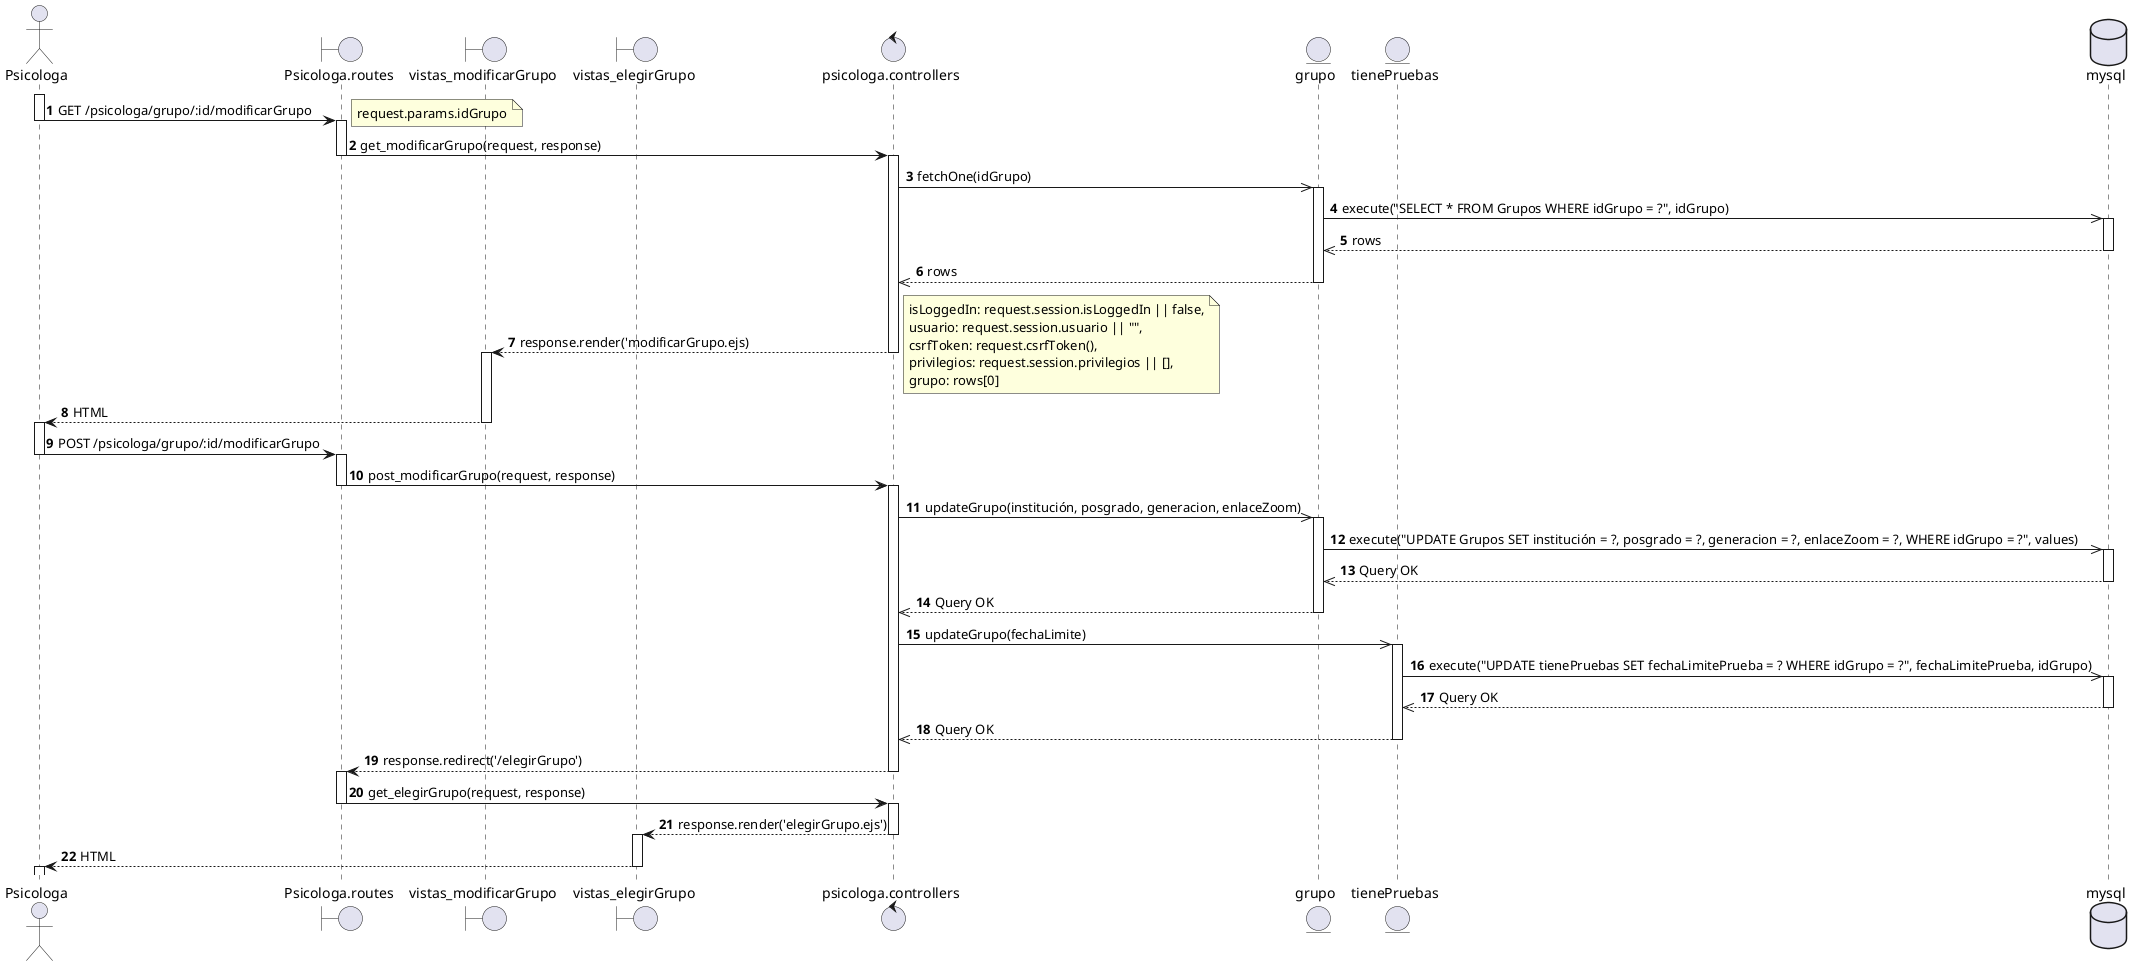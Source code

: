 @startuml modificarGrupo 14
actor Psicologa as a1
boundary Psicologa.routes as a2
boundary vistas_modificarGrupo as a3
boundary vistas_elegirGrupo as a7
control psicologa.controllers as a4
entity grupo as a5
entity tienePruebas as a8
database mysql as a6

autonumber
activate a1
a1 -> a2: GET /psicologa/grupo/:id/modificarGrupo
note right
request.params.idGrupo
end note
deactivate a1
activate a2
a2 -> a4: get_modificarGrupo(request, response)
deactivate a2
activate a4
a4 ->>  a5: fetchOne(idGrupo)
activate a5
a5 ->> a6: execute("SELECT * FROM Grupos WHERE idGrupo = ?", idGrupo)
activate a6
a6 -->> a5: rows
deactivate a6
a5-->> a4 : rows
deactivate a5
a4 --> a3: response.render('modificarGrupo.ejs)
note right
      isLoggedIn: request.session.isLoggedIn || false,
      usuario: request.session.usuario || "",
      csrfToken: request.csrfToken(),
      privilegios: request.session.privilegios || [],
      grupo: rows[0]
end note
deactivate a4
activate a3
a3 --> a1: HTML
deactivate a3
activate a1
a1 -> a2: POST /psicologa/grupo/:id/modificarGrupo
deactivate a1
activate a2
a2 -> a4: post_modificarGrupo(request, response)
deactivate a2
activate a4
a4 ->> a5: updateGrupo(institución, posgrado, generacion, enlaceZoom)
activate a5 
a5 ->> a6: execute("UPDATE Grupos SET institución = ?, posgrado = ?, generacion = ?, enlaceZoom = ?, WHERE idGrupo = ?", values)
activate a6
a6 -->> a5: Query OK
deactivate a6
a5 -->> a4: Query OK
deactivate a5
a4 ->> a8: updateGrupo(fechaLimite)
activate a8
a8 ->> a6: execute("UPDATE tienePruebas SET fechaLimitePrueba = ? WHERE idGrupo = ?", fechaLimitePrueba, idGrupo)
activate a6
a6 -->> a8: Query OK
deactivate a6
a8 -->> a4: Query OK
deactivate a8

a4 --> a2: response.redirect('/elegirGrupo')
deactivate a4
activate a2
a2 -> a4: get_elegirGrupo(request, response)
deactivate a2
activate a4
a4 --> a7: response.render('elegirGrupo.ejs') 
deactivate a4
activate a7
a7 --> a1: HTML
deactivate a7
activate a1


@enduml